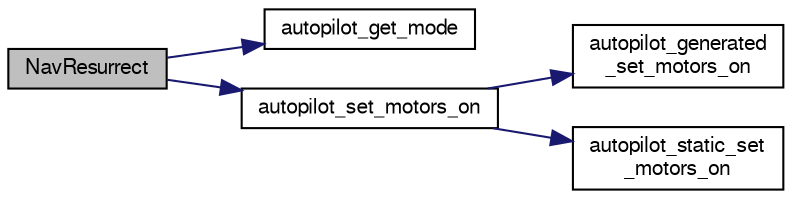 digraph "NavResurrect"
{
  edge [fontname="FreeSans",fontsize="10",labelfontname="FreeSans",labelfontsize="10"];
  node [fontname="FreeSans",fontsize="10",shape=record];
  rankdir="LR";
  Node1 [label="NavResurrect",height=0.2,width=0.4,color="black", fillcolor="grey75", style="filled", fontcolor="black"];
  Node1 -> Node2 [color="midnightblue",fontsize="10",style="solid",fontname="FreeSans"];
  Node2 [label="autopilot_get_mode",height=0.2,width=0.4,color="black", fillcolor="white", style="filled",URL="$autopilot_8c.html#a23af2ac2d4bcb9b71c869a409de61cc4",tooltip="get autopilot mode "];
  Node1 -> Node3 [color="midnightblue",fontsize="10",style="solid",fontname="FreeSans"];
  Node3 [label="autopilot_set_motors_on",height=0.2,width=0.4,color="black", fillcolor="white", style="filled",URL="$autopilot_8c.html#a984f4d5c6b86649c92c12acff12025f5",tooltip="turn motors on/off, eventually depending of the current mode set kill_throttle accordingly FIXME is i..."];
  Node3 -> Node4 [color="midnightblue",fontsize="10",style="solid",fontname="FreeSans"];
  Node4 [label="autopilot_generated\l_set_motors_on",height=0.2,width=0.4,color="black", fillcolor="white", style="filled",URL="$fixedwing_2autopilot__generated_8c.html#ae22ba131f3568b0ef1e9b5b57bdf74ab"];
  Node3 -> Node5 [color="midnightblue",fontsize="10",style="solid",fontname="FreeSans"];
  Node5 [label="autopilot_static_set\l_motors_on",height=0.2,width=0.4,color="black", fillcolor="white", style="filled",URL="$fixedwing_2autopilot__static_8c.html#abfbb0a41b76eefca4b0df8297b2569c8"];
}

